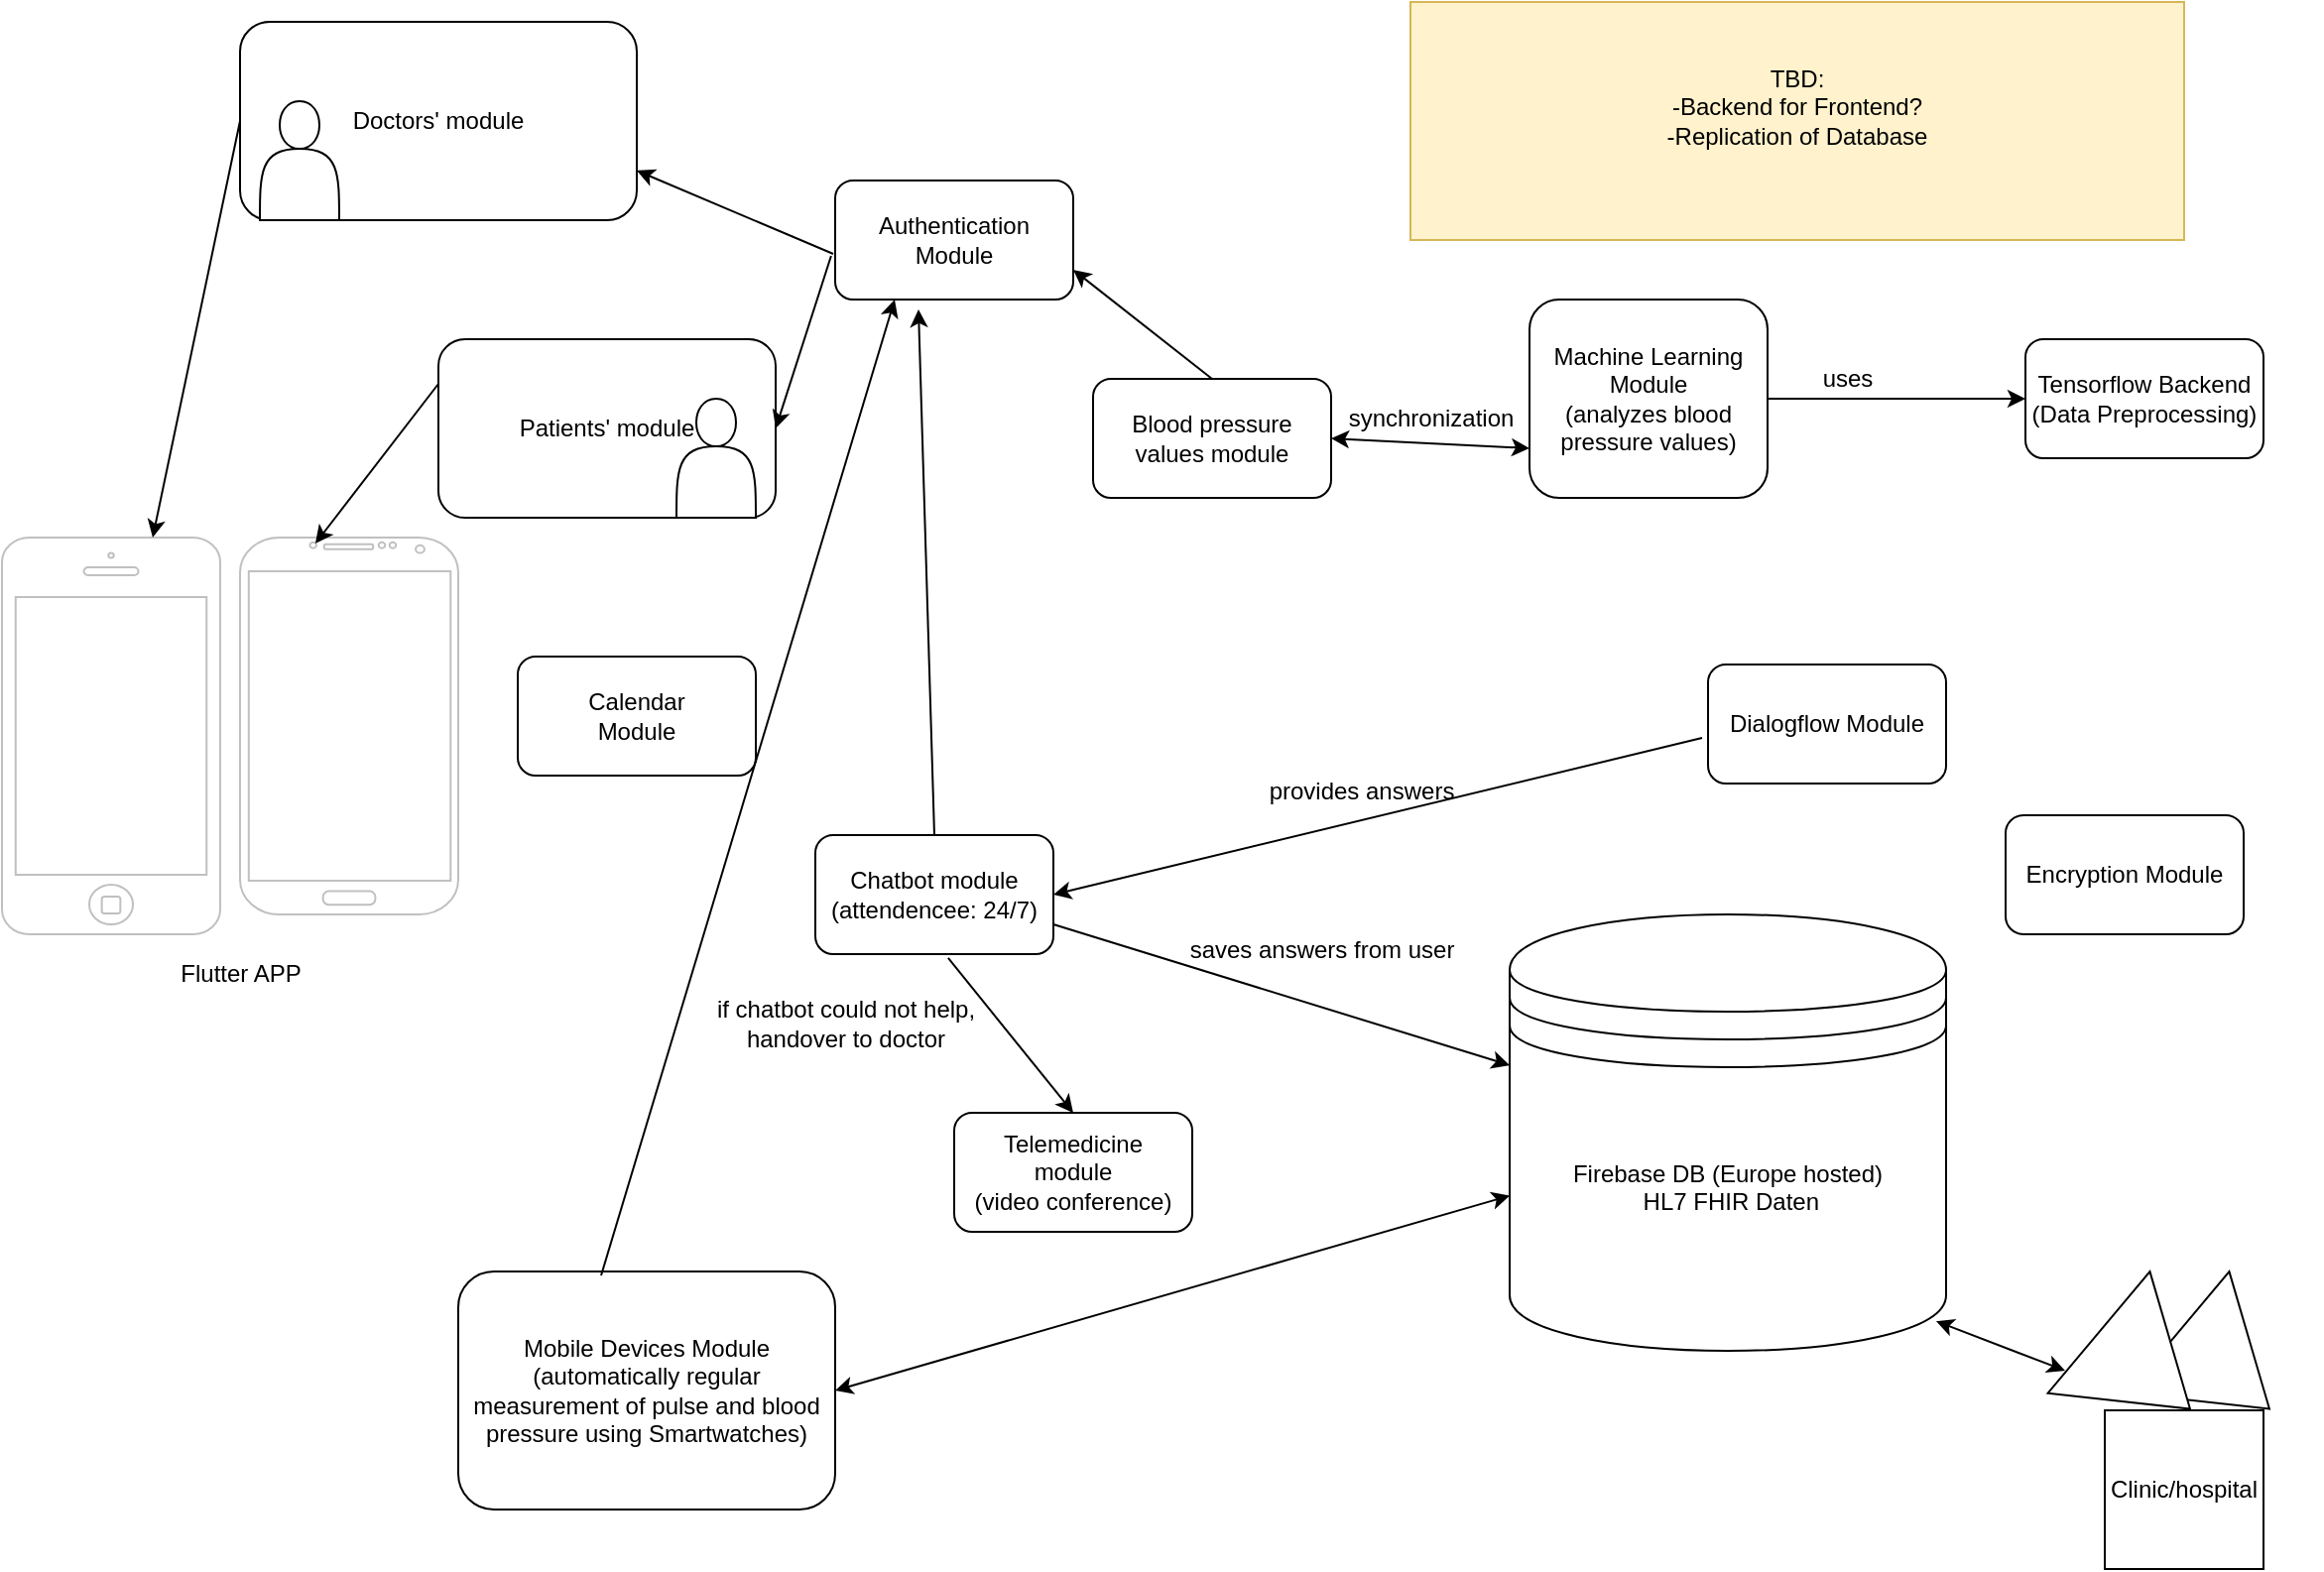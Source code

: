 <mxfile version="13.4.5" type="device"><diagram id="FnJcVyfYGB2-Mp_0YOt4" name="Page-1"><mxGraphModel dx="963" dy="625" grid="1" gridSize="10" guides="1" tooltips="1" connect="1" arrows="1" fold="1" page="1" pageScale="1" pageWidth="1169" pageHeight="827" math="0" shadow="0"><root><mxCell id="0"/><mxCell id="1" parent="0"/><mxCell id="4Rwu3j-WSokx5UlwUFxo-1" value="&lt;div&gt;Firebase DB (Europe hosted)&lt;br&gt;&lt;/div&gt;&lt;div&gt;&amp;nbsp;HL7 FHIR Daten&lt;br&gt;&lt;/div&gt;&lt;div&gt;&lt;br&gt;&lt;/div&gt;" style="shape=datastore;whiteSpace=wrap;html=1;" vertex="1" parent="1"><mxGeometry x="770" y="480" width="220" height="220" as="geometry"/></mxCell><mxCell id="4Rwu3j-WSokx5UlwUFxo-2" value="&lt;div&gt;Machine Learning Module&lt;/div&gt;&lt;div&gt;(analyzes blood pressure values)&lt;br&gt;&lt;/div&gt;" style="rounded=1;whiteSpace=wrap;html=1;" vertex="1" parent="1"><mxGeometry x="780" y="170" width="120" height="100" as="geometry"/></mxCell><mxCell id="4Rwu3j-WSokx5UlwUFxo-3" value="&lt;div&gt;Tensorflow Backend (Data Preprocessing) &lt;br&gt;&lt;/div&gt;" style="rounded=1;whiteSpace=wrap;html=1;" vertex="1" parent="1"><mxGeometry x="1030" y="190" width="120" height="60" as="geometry"/></mxCell><mxCell id="4Rwu3j-WSokx5UlwUFxo-4" value="" style="endArrow=classic;startArrow=none;html=1;entryX=0;entryY=0.5;entryDx=0;entryDy=0;exitX=1;exitY=0.5;exitDx=0;exitDy=0;startFill=0;" edge="1" parent="1" source="4Rwu3j-WSokx5UlwUFxo-2" target="4Rwu3j-WSokx5UlwUFxo-3"><mxGeometry width="50" height="50" relative="1" as="geometry"><mxPoint x="820" y="420" as="sourcePoint"/><mxPoint x="870" y="370" as="targetPoint"/><Array as="points"><mxPoint x="960" y="220"/></Array></mxGeometry></mxCell><mxCell id="2" value="uses" style="text;html=1;align=center;verticalAlign=middle;resizable=0;points=[];autosize=1;" vertex="1" parent="1"><mxGeometry x="920" y="200" width="40" height="20" as="geometry"/></mxCell><mxCell id="4Rwu3j-WSokx5UlwUFxo-6" value="&lt;div&gt;Authentication&lt;/div&gt;&lt;div&gt;Module&lt;/div&gt;" style="rounded=1;whiteSpace=wrap;html=1;" vertex="1" parent="1"><mxGeometry x="430" y="110" width="120" height="60" as="geometry"/></mxCell><mxCell id="4Rwu3j-WSokx5UlwUFxo-7" value="&lt;div&gt;Blood pressure &lt;br&gt;&lt;/div&gt;&lt;div&gt;values module&lt;br&gt;&lt;/div&gt;" style="rounded=1;whiteSpace=wrap;html=1;" vertex="1" parent="1"><mxGeometry x="560" y="210" width="120" height="60" as="geometry"/></mxCell><mxCell id="4Rwu3j-WSokx5UlwUFxo-8" value="Doctors' module" style="rounded=1;whiteSpace=wrap;html=1;" vertex="1" parent="1"><mxGeometry x="130" y="30" width="200" height="100" as="geometry"/></mxCell><mxCell id="4Rwu3j-WSokx5UlwUFxo-9" value="Patients' module" style="rounded=1;whiteSpace=wrap;html=1;" vertex="1" parent="1"><mxGeometry x="230" y="190" width="170" height="90" as="geometry"/></mxCell><mxCell id="4Rwu3j-WSokx5UlwUFxo-11" value="" style="endArrow=classic;html=1;exitX=-0.008;exitY=0.617;exitDx=0;exitDy=0;exitPerimeter=0;entryX=1;entryY=0.75;entryDx=0;entryDy=0;" edge="1" parent="1" source="4Rwu3j-WSokx5UlwUFxo-6" target="4Rwu3j-WSokx5UlwUFxo-8"><mxGeometry width="50" height="50" relative="1" as="geometry"><mxPoint x="590" y="440" as="sourcePoint"/><mxPoint x="640" y="390" as="targetPoint"/></mxGeometry></mxCell><mxCell id="4Rwu3j-WSokx5UlwUFxo-12" value="" style="endArrow=classic;html=1;exitX=-0.017;exitY=0.633;exitDx=0;exitDy=0;exitPerimeter=0;entryX=1;entryY=0.5;entryDx=0;entryDy=0;" edge="1" parent="1" source="4Rwu3j-WSokx5UlwUFxo-6" target="4Rwu3j-WSokx5UlwUFxo-9"><mxGeometry width="50" height="50" relative="1" as="geometry"><mxPoint x="439.04" y="157.02" as="sourcePoint"/><mxPoint x="340" y="125" as="targetPoint"/></mxGeometry></mxCell><mxCell id="4Rwu3j-WSokx5UlwUFxo-13" value="Chatbot module (attendencee: 24/7)" style="rounded=1;whiteSpace=wrap;html=1;" vertex="1" parent="1"><mxGeometry x="420" y="440" width="120" height="60" as="geometry"/></mxCell><mxCell id="4Rwu3j-WSokx5UlwUFxo-14" value="&lt;div&gt;Telemedicine &lt;br&gt;&lt;/div&gt;&lt;div&gt;module&lt;/div&gt;(video conference)" style="rounded=1;whiteSpace=wrap;html=1;" vertex="1" parent="1"><mxGeometry x="490" y="580" width="120" height="60" as="geometry"/></mxCell><mxCell id="4Rwu3j-WSokx5UlwUFxo-15" value="" style="shape=actor;whiteSpace=wrap;html=1;" vertex="1" parent="1"><mxGeometry x="140" y="70" width="40" height="60" as="geometry"/></mxCell><mxCell id="4Rwu3j-WSokx5UlwUFxo-16" value="" style="shape=actor;whiteSpace=wrap;html=1;" vertex="1" parent="1"><mxGeometry x="350" y="220" width="40" height="60" as="geometry"/></mxCell><mxCell id="4Rwu3j-WSokx5UlwUFxo-17" value="" style="html=1;verticalLabelPosition=bottom;labelBackgroundColor=#ffffff;verticalAlign=top;shadow=0;dashed=0;strokeWidth=1;shape=mxgraph.ios7.misc.iphone;strokeColor=#c0c0c0;" vertex="1" parent="1"><mxGeometry x="10" y="290" width="110" height="200" as="geometry"/></mxCell><mxCell id="4Rwu3j-WSokx5UlwUFxo-19" value="" style="verticalLabelPosition=bottom;verticalAlign=top;html=1;shadow=0;dashed=0;strokeWidth=1;shape=mxgraph.android.phone2;strokeColor=#c0c0c0;" vertex="1" parent="1"><mxGeometry x="130" y="290" width="110" height="190" as="geometry"/></mxCell><mxCell id="4Rwu3j-WSokx5UlwUFxo-21" value="Flutter APP" style="text;html=1;align=center;verticalAlign=middle;resizable=0;points=[];autosize=1;" vertex="1" parent="1"><mxGeometry x="90" y="500" width="80" height="20" as="geometry"/></mxCell><mxCell id="4Rwu3j-WSokx5UlwUFxo-22" value="Mobile Devices Module (automatically regular measurement of pulse and blood pressure using Smartwatches)" style="rounded=1;whiteSpace=wrap;html=1;" vertex="1" parent="1"><mxGeometry x="240" y="660" width="190" height="120" as="geometry"/></mxCell><mxCell id="4Rwu3j-WSokx5UlwUFxo-23" value="" style="endArrow=classic;startArrow=classic;html=1;exitX=1;exitY=0.5;exitDx=0;exitDy=0;" edge="1" parent="1" source="4Rwu3j-WSokx5UlwUFxo-22" target="4Rwu3j-WSokx5UlwUFxo-1"><mxGeometry width="50" height="50" relative="1" as="geometry"><mxPoint x="480" y="520" as="sourcePoint"/><mxPoint x="530" y="470" as="targetPoint"/></mxGeometry></mxCell><mxCell id="4Rwu3j-WSokx5UlwUFxo-24" value="" style="endArrow=classic;html=1;exitX=-0.025;exitY=0.617;exitDx=0;exitDy=0;exitPerimeter=0;" edge="1" parent="1" source="4Rwu3j-WSokx5UlwUFxo-26"><mxGeometry width="50" height="50" relative="1" as="geometry"><mxPoint x="480" y="520" as="sourcePoint"/><mxPoint x="540" y="470" as="targetPoint"/></mxGeometry></mxCell><mxCell id="4Rwu3j-WSokx5UlwUFxo-25" value="&lt;div&gt;provides answers&lt;/div&gt;&lt;div&gt;&lt;br&gt;&lt;/div&gt;" style="text;html=1;align=center;verticalAlign=middle;resizable=0;points=[];autosize=1;" vertex="1" parent="1"><mxGeometry x="640" y="410" width="110" height="30" as="geometry"/></mxCell><mxCell id="4Rwu3j-WSokx5UlwUFxo-26" value="Dialogflow Module" style="rounded=1;whiteSpace=wrap;html=1;" vertex="1" parent="1"><mxGeometry x="870" y="354" width="120" height="60" as="geometry"/></mxCell><mxCell id="4Rwu3j-WSokx5UlwUFxo-27" value="" style="endArrow=classic;html=1;exitX=1;exitY=0.75;exitDx=0;exitDy=0;" edge="1" parent="1" source="4Rwu3j-WSokx5UlwUFxo-13" target="4Rwu3j-WSokx5UlwUFxo-1"><mxGeometry width="50" height="50" relative="1" as="geometry"><mxPoint x="480" y="520" as="sourcePoint"/><mxPoint x="530" y="470" as="targetPoint"/></mxGeometry></mxCell><mxCell id="4Rwu3j-WSokx5UlwUFxo-28" value="&lt;div&gt;saves answers from user&lt;/div&gt;&lt;div&gt;&lt;br&gt;&lt;/div&gt;" style="text;html=1;align=center;verticalAlign=middle;resizable=0;points=[];autosize=1;" vertex="1" parent="1"><mxGeometry x="600" y="490" width="150" height="30" as="geometry"/></mxCell><mxCell id="4Rwu3j-WSokx5UlwUFxo-29" value="" style="endArrow=classic;html=1;entryX=0.5;entryY=0;entryDx=0;entryDy=0;exitX=0.558;exitY=1.033;exitDx=0;exitDy=0;exitPerimeter=0;" edge="1" parent="1" source="4Rwu3j-WSokx5UlwUFxo-13" target="4Rwu3j-WSokx5UlwUFxo-14"><mxGeometry width="50" height="50" relative="1" as="geometry"><mxPoint x="480" y="520" as="sourcePoint"/><mxPoint x="530" y="470" as="targetPoint"/></mxGeometry></mxCell><mxCell id="4Rwu3j-WSokx5UlwUFxo-30" value="&lt;div&gt;if chatbot could not help, &lt;br&gt;&lt;/div&gt;&lt;div&gt;handover to doctor&lt;/div&gt;" style="text;html=1;align=center;verticalAlign=middle;resizable=0;points=[];autosize=1;" vertex="1" parent="1"><mxGeometry x="360" y="520" width="150" height="30" as="geometry"/></mxCell><mxCell id="4Rwu3j-WSokx5UlwUFxo-31" value="Clinic/hospital" style="whiteSpace=wrap;html=1;aspect=fixed;" vertex="1" parent="1"><mxGeometry x="1070" y="730" width="80" height="80" as="geometry"/></mxCell><mxCell id="4Rwu3j-WSokx5UlwUFxo-32" value="" style="triangle;whiteSpace=wrap;html=1;rotation=40;" vertex="1" parent="1"><mxGeometry x="1100" y="670" width="60" height="80" as="geometry"/></mxCell><mxCell id="4Rwu3j-WSokx5UlwUFxo-33" value="" style="triangle;whiteSpace=wrap;html=1;rotation=40;" vertex="1" parent="1"><mxGeometry x="1060" y="670" width="60" height="80" as="geometry"/></mxCell><mxCell id="4Rwu3j-WSokx5UlwUFxo-34" value="" style="endArrow=classic;html=1;entryX=0.35;entryY=1.083;entryDx=0;entryDy=0;entryPerimeter=0;exitX=0.5;exitY=0;exitDx=0;exitDy=0;" edge="1" parent="1" source="4Rwu3j-WSokx5UlwUFxo-13" target="4Rwu3j-WSokx5UlwUFxo-6"><mxGeometry width="50" height="50" relative="1" as="geometry"><mxPoint x="480" y="430" as="sourcePoint"/><mxPoint x="530" y="380" as="targetPoint"/></mxGeometry></mxCell><mxCell id="4Rwu3j-WSokx5UlwUFxo-35" value="" style="endArrow=classic;html=1;exitX=0.379;exitY=0.017;exitDx=0;exitDy=0;exitPerimeter=0;entryX=0.25;entryY=1;entryDx=0;entryDy=0;" edge="1" parent="1" source="4Rwu3j-WSokx5UlwUFxo-22" target="4Rwu3j-WSokx5UlwUFxo-6"><mxGeometry width="50" height="50" relative="1" as="geometry"><mxPoint x="560" y="540" as="sourcePoint"/><mxPoint x="610" y="490" as="targetPoint"/></mxGeometry></mxCell><mxCell id="4Rwu3j-WSokx5UlwUFxo-36" value="" style="endArrow=classic;startArrow=classic;html=1;entryX=0;entryY=0.75;entryDx=0;entryDy=0;exitX=1;exitY=0.5;exitDx=0;exitDy=0;" edge="1" parent="1" source="4Rwu3j-WSokx5UlwUFxo-7" target="4Rwu3j-WSokx5UlwUFxo-2"><mxGeometry width="50" height="50" relative="1" as="geometry"><mxPoint x="560" y="540" as="sourcePoint"/><mxPoint x="610" y="490" as="targetPoint"/></mxGeometry></mxCell><mxCell id="4Rwu3j-WSokx5UlwUFxo-37" value="synchronization" style="text;html=1;align=center;verticalAlign=middle;resizable=0;points=[];autosize=1;" vertex="1" parent="1"><mxGeometry x="680" y="220" width="100" height="20" as="geometry"/></mxCell><mxCell id="4Rwu3j-WSokx5UlwUFxo-38" value="" style="endArrow=classic;html=1;entryX=1;entryY=0.75;entryDx=0;entryDy=0;exitX=0.5;exitY=0;exitDx=0;exitDy=0;" edge="1" parent="1" source="4Rwu3j-WSokx5UlwUFxo-7" target="4Rwu3j-WSokx5UlwUFxo-6"><mxGeometry width="50" height="50" relative="1" as="geometry"><mxPoint x="560" y="540" as="sourcePoint"/><mxPoint x="610" y="490" as="targetPoint"/></mxGeometry></mxCell><mxCell id="4Rwu3j-WSokx5UlwUFxo-39" value="" style="endArrow=classic;startArrow=classic;html=1;exitX=0.977;exitY=0.932;exitDx=0;exitDy=0;exitPerimeter=0;" edge="1" parent="1" source="4Rwu3j-WSokx5UlwUFxo-1"><mxGeometry width="50" height="50" relative="1" as="geometry"><mxPoint x="1000" y="760" as="sourcePoint"/><mxPoint x="1050" y="710" as="targetPoint"/></mxGeometry></mxCell><mxCell id="4Rwu3j-WSokx5UlwUFxo-40" value="&lt;div&gt;TBD: &lt;br&gt;&lt;/div&gt;&lt;div&gt;-Backend for Frontend? &lt;br&gt;&lt;/div&gt;&lt;div&gt;-Replication of Database&lt;/div&gt;&lt;div&gt;&lt;br&gt;&lt;/div&gt;" style="rounded=0;whiteSpace=wrap;html=1;fillColor=#fff2cc;strokeColor=#d6b656;" vertex="1" parent="1"><mxGeometry x="720" y="20" width="390" height="120" as="geometry"/></mxCell><mxCell id="4Rwu3j-WSokx5UlwUFxo-41" value="Encryption Module" style="rounded=1;whiteSpace=wrap;html=1;" vertex="1" parent="1"><mxGeometry x="1020" y="430" width="120" height="60" as="geometry"/></mxCell><mxCell id="4Rwu3j-WSokx5UlwUFxo-42" value="&lt;div&gt;Calendar&lt;/div&gt;&lt;div&gt; Module&lt;/div&gt;" style="rounded=1;whiteSpace=wrap;html=1;" vertex="1" parent="1"><mxGeometry x="270" y="350" width="120" height="60" as="geometry"/></mxCell><mxCell id="4Rwu3j-WSokx5UlwUFxo-43" value="" style="endArrow=classic;html=1;exitX=0;exitY=0.5;exitDx=0;exitDy=0;" edge="1" parent="1" source="4Rwu3j-WSokx5UlwUFxo-8" target="4Rwu3j-WSokx5UlwUFxo-17"><mxGeometry width="50" height="50" relative="1" as="geometry"><mxPoint x="590" y="480" as="sourcePoint"/><mxPoint x="640" y="430" as="targetPoint"/></mxGeometry></mxCell><mxCell id="4Rwu3j-WSokx5UlwUFxo-44" value="" style="endArrow=classic;html=1;exitX=0;exitY=0.25;exitDx=0;exitDy=0;entryX=0.345;entryY=0.016;entryDx=0;entryDy=0;entryPerimeter=0;" edge="1" parent="1" source="4Rwu3j-WSokx5UlwUFxo-9" target="4Rwu3j-WSokx5UlwUFxo-19"><mxGeometry width="50" height="50" relative="1" as="geometry"><mxPoint x="220" y="110" as="sourcePoint"/><mxPoint x="125" y="300" as="targetPoint"/></mxGeometry></mxCell></root></mxGraphModel></diagram></mxfile>